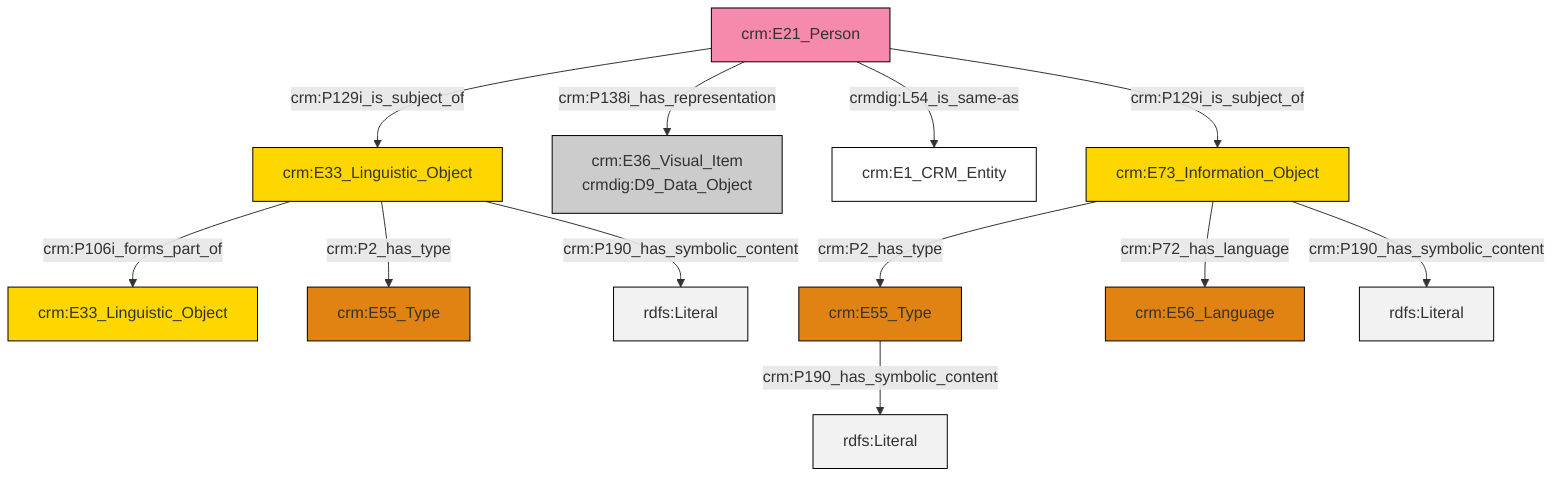 graph TD
classDef Literal fill:#f2f2f2,stroke:#000000;
classDef CRM_Entity fill:#FFFFFF,stroke:#000000;
classDef Temporal_Entity fill:#00C9E6, stroke:#000000;
classDef Type fill:#E18312, stroke:#000000;
classDef Time-Span fill:#2C9C91, stroke:#000000;
classDef Appellation fill:#FFEB7F, stroke:#000000;
classDef Place fill:#008836, stroke:#000000;
classDef Persistent_Item fill:#B266B2, stroke:#000000;
classDef Conceptual_Object fill:#FFD700, stroke:#000000;
classDef Physical_Thing fill:#D2B48C, stroke:#000000;
classDef Actor fill:#f58aad, stroke:#000000;
classDef PC_Classes fill:#4ce600, stroke:#000000;
classDef Multi fill:#cccccc,stroke:#000000;

0["crm:E33_Linguistic_Object"]:::Conceptual_Object -->|crm:P106i_forms_part_of| 1["crm:E33_Linguistic_Object"]:::Conceptual_Object
0["crm:E33_Linguistic_Object"]:::Conceptual_Object -->|crm:P190_has_symbolic_content| 4[rdfs:Literal]:::Literal
0["crm:E33_Linguistic_Object"]:::Conceptual_Object -->|crm:P2_has_type| 2["crm:E55_Type"]:::Type
16["crm:E21_Person"]:::Actor -->|crm:P129i_is_subject_of| 0["crm:E33_Linguistic_Object"]:::Conceptual_Object
19["crm:E73_Information_Object"]:::Conceptual_Object -->|crm:P2_has_type| 6["crm:E55_Type"]:::Type
16["crm:E21_Person"]:::Actor -->|crm:P138i_has_representation| 11["crm:E36_Visual_Item<br>crmdig:D9_Data_Object"]:::Multi
19["crm:E73_Information_Object"]:::Conceptual_Object -->|crm:P190_has_symbolic_content| 20[rdfs:Literal]:::Literal
16["crm:E21_Person"]:::Actor -->|crm:P129i_is_subject_of| 19["crm:E73_Information_Object"]:::Conceptual_Object
6["crm:E55_Type"]:::Type -->|crm:P190_has_symbolic_content| 22[rdfs:Literal]:::Literal
19["crm:E73_Information_Object"]:::Conceptual_Object -->|crm:P72_has_language| 9["crm:E56_Language"]:::Type
16["crm:E21_Person"]:::Actor -->|crmdig:L54_is_same-as| 13["crm:E1_CRM_Entity"]:::CRM_Entity